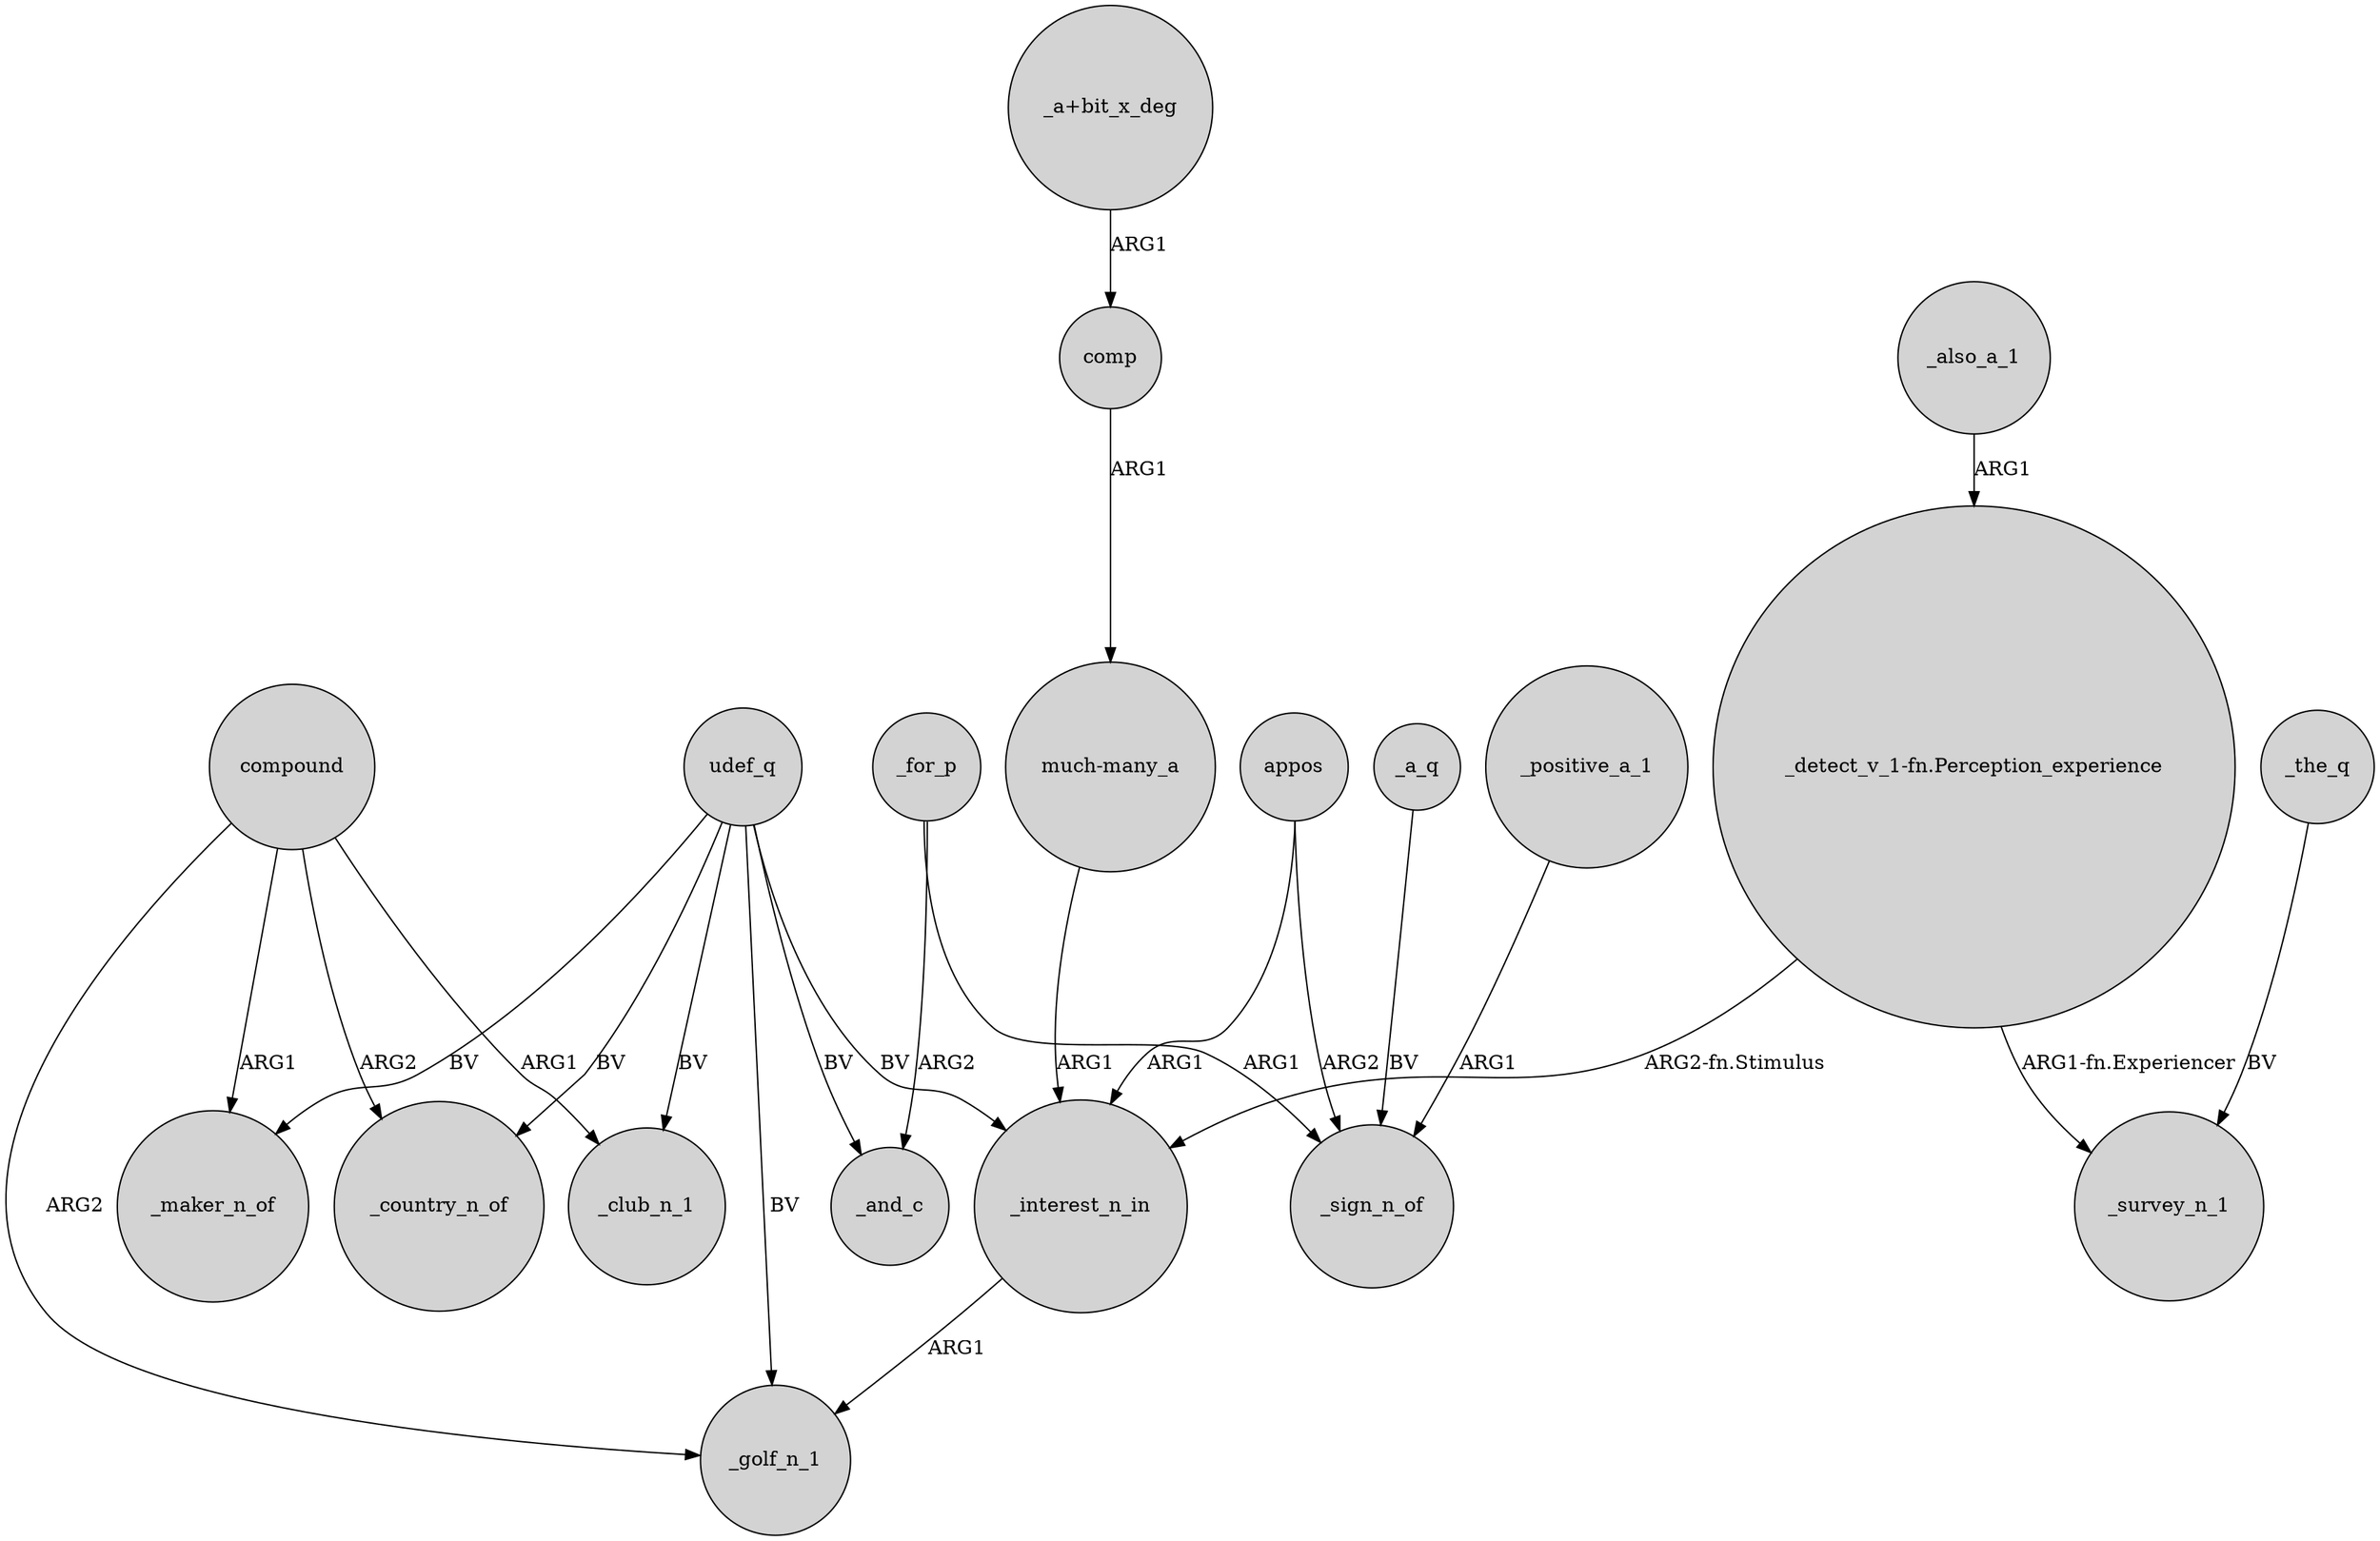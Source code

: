 digraph {
	node [shape=circle style=filled]
	"_a+bit_x_deg" -> comp [label=ARG1]
	appos -> _interest_n_in [label=ARG1]
	appos -> _sign_n_of [label=ARG2]
	"_detect_v_1-fn.Perception_experience" -> _interest_n_in [label="ARG2-fn.Stimulus"]
	_a_q -> _sign_n_of [label=BV]
	compound -> _maker_n_of [label=ARG1]
	_for_p -> _and_c [label=ARG2]
	udef_q -> _interest_n_in [label=BV]
	_for_p -> _sign_n_of [label=ARG1]
	"much-many_a" -> _interest_n_in [label=ARG1]
	_the_q -> _survey_n_1 [label=BV]
	udef_q -> _country_n_of [label=BV]
	"_detect_v_1-fn.Perception_experience" -> _survey_n_1 [label="ARG1-fn.Experiencer"]
	_positive_a_1 -> _sign_n_of [label=ARG1]
	udef_q -> _club_n_1 [label=BV]
	compound -> _golf_n_1 [label=ARG2]
	comp -> "much-many_a" [label=ARG1]
	compound -> _club_n_1 [label=ARG1]
	udef_q -> _maker_n_of [label=BV]
	_also_a_1 -> "_detect_v_1-fn.Perception_experience" [label=ARG1]
	udef_q -> _and_c [label=BV]
	compound -> _country_n_of [label=ARG2]
	udef_q -> _golf_n_1 [label=BV]
	_interest_n_in -> _golf_n_1 [label=ARG1]
}
